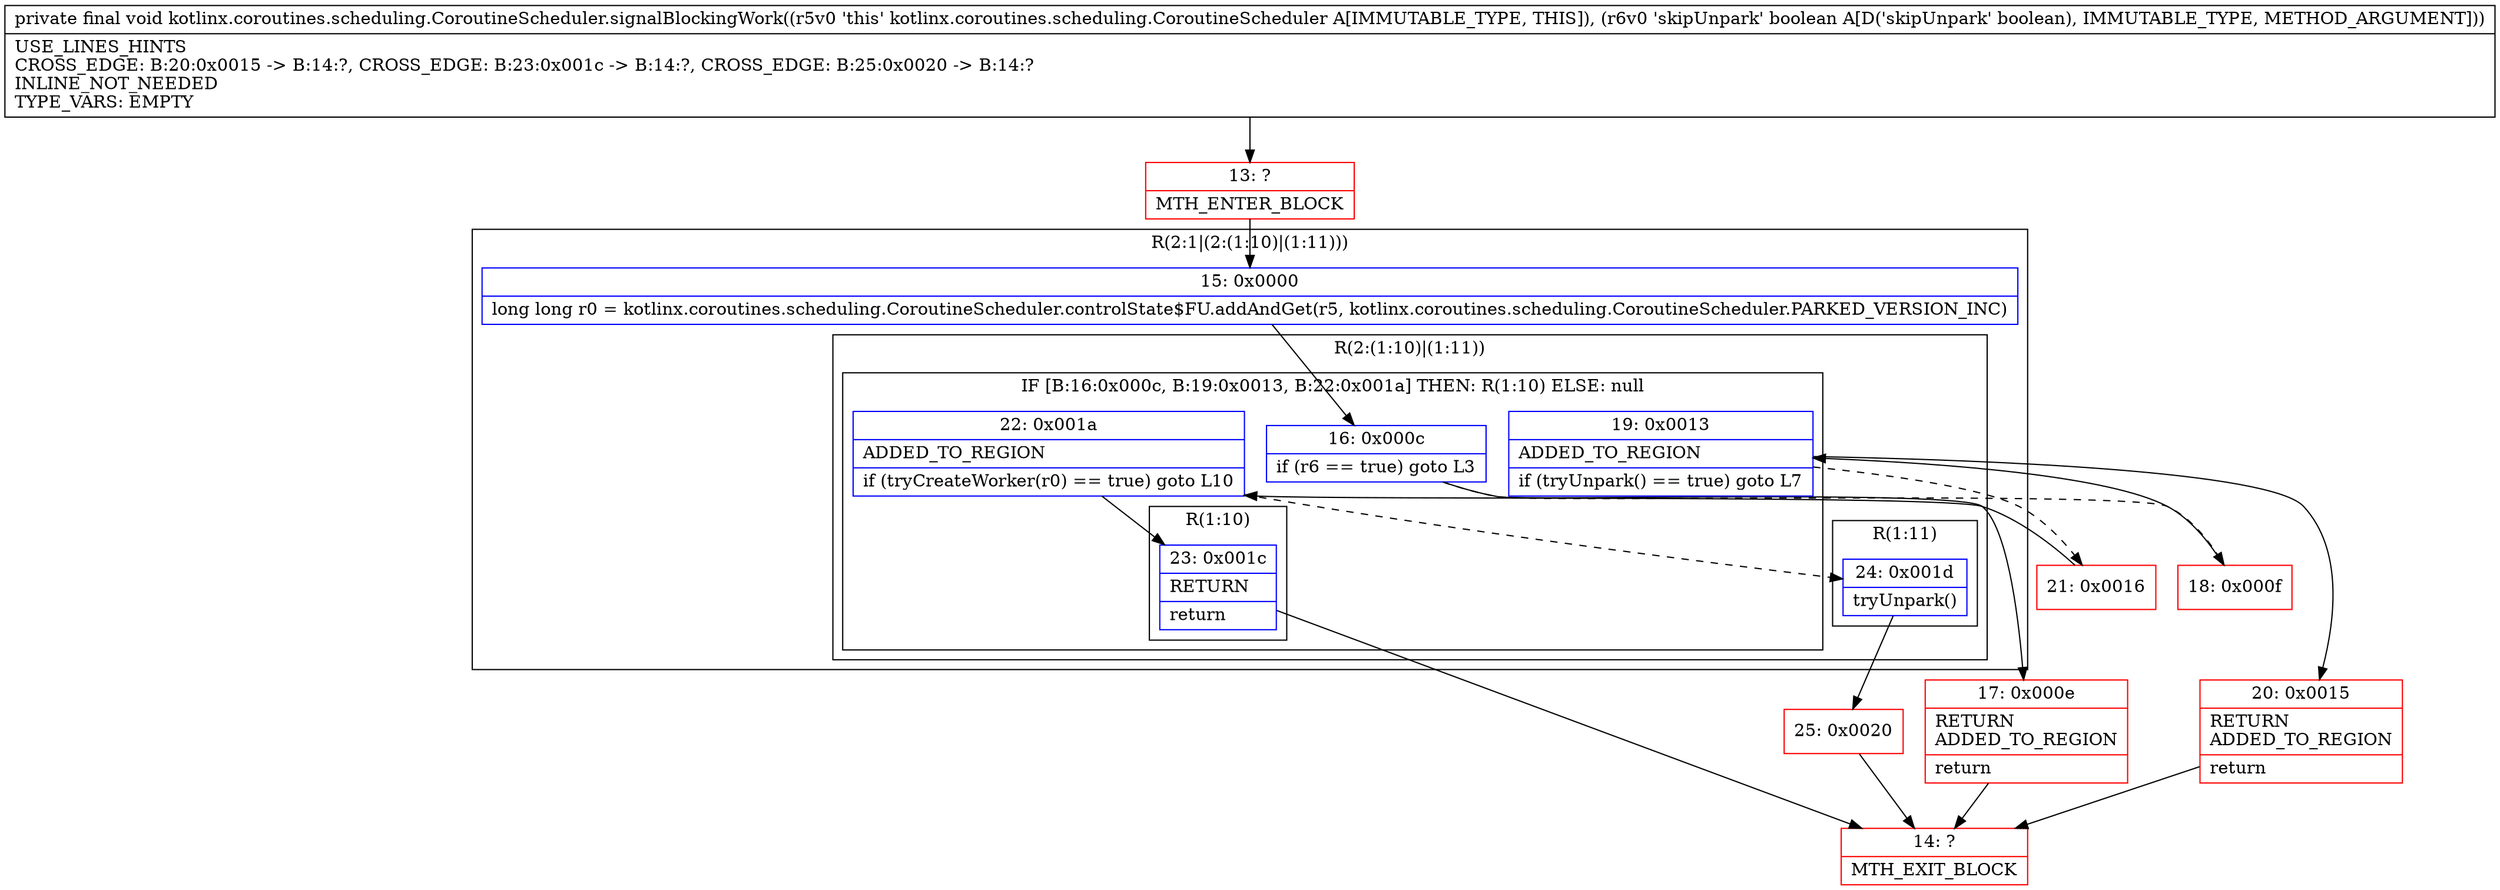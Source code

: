 digraph "CFG forkotlinx.coroutines.scheduling.CoroutineScheduler.signalBlockingWork(Z)V" {
subgraph cluster_Region_2123193772 {
label = "R(2:1|(2:(1:10)|(1:11)))";
node [shape=record,color=blue];
Node_15 [shape=record,label="{15\:\ 0x0000|long long r0 = kotlinx.coroutines.scheduling.CoroutineScheduler.controlState$FU.addAndGet(r5, kotlinx.coroutines.scheduling.CoroutineScheduler.PARKED_VERSION_INC)\l}"];
subgraph cluster_Region_1487132494 {
label = "R(2:(1:10)|(1:11))";
node [shape=record,color=blue];
subgraph cluster_IfRegion_1091276750 {
label = "IF [B:16:0x000c, B:19:0x0013, B:22:0x001a] THEN: R(1:10) ELSE: null";
node [shape=record,color=blue];
Node_16 [shape=record,label="{16\:\ 0x000c|if (r6 == true) goto L3\l}"];
Node_19 [shape=record,label="{19\:\ 0x0013|ADDED_TO_REGION\l|if (tryUnpark() == true) goto L7\l}"];
Node_22 [shape=record,label="{22\:\ 0x001a|ADDED_TO_REGION\l|if (tryCreateWorker(r0) == true) goto L10\l}"];
subgraph cluster_Region_2136944191 {
label = "R(1:10)";
node [shape=record,color=blue];
Node_23 [shape=record,label="{23\:\ 0x001c|RETURN\l|return\l}"];
}
}
subgraph cluster_Region_2123255215 {
label = "R(1:11)";
node [shape=record,color=blue];
Node_24 [shape=record,label="{24\:\ 0x001d|tryUnpark()\l}"];
}
}
}
Node_13 [shape=record,color=red,label="{13\:\ ?|MTH_ENTER_BLOCK\l}"];
Node_17 [shape=record,color=red,label="{17\:\ 0x000e|RETURN\lADDED_TO_REGION\l|return\l}"];
Node_14 [shape=record,color=red,label="{14\:\ ?|MTH_EXIT_BLOCK\l}"];
Node_18 [shape=record,color=red,label="{18\:\ 0x000f}"];
Node_20 [shape=record,color=red,label="{20\:\ 0x0015|RETURN\lADDED_TO_REGION\l|return\l}"];
Node_21 [shape=record,color=red,label="{21\:\ 0x0016}"];
Node_25 [shape=record,color=red,label="{25\:\ 0x0020}"];
MethodNode[shape=record,label="{private final void kotlinx.coroutines.scheduling.CoroutineScheduler.signalBlockingWork((r5v0 'this' kotlinx.coroutines.scheduling.CoroutineScheduler A[IMMUTABLE_TYPE, THIS]), (r6v0 'skipUnpark' boolean A[D('skipUnpark' boolean), IMMUTABLE_TYPE, METHOD_ARGUMENT]))  | USE_LINES_HINTS\lCROSS_EDGE: B:20:0x0015 \-\> B:14:?, CROSS_EDGE: B:23:0x001c \-\> B:14:?, CROSS_EDGE: B:25:0x0020 \-\> B:14:?\lINLINE_NOT_NEEDED\lTYPE_VARS: EMPTY\l}"];
MethodNode -> Node_13;Node_15 -> Node_16;
Node_16 -> Node_17;
Node_16 -> Node_18[style=dashed];
Node_19 -> Node_20;
Node_19 -> Node_21[style=dashed];
Node_22 -> Node_23;
Node_22 -> Node_24[style=dashed];
Node_23 -> Node_14;
Node_24 -> Node_25;
Node_13 -> Node_15;
Node_17 -> Node_14;
Node_18 -> Node_19;
Node_20 -> Node_14;
Node_21 -> Node_22;
Node_25 -> Node_14;
}


